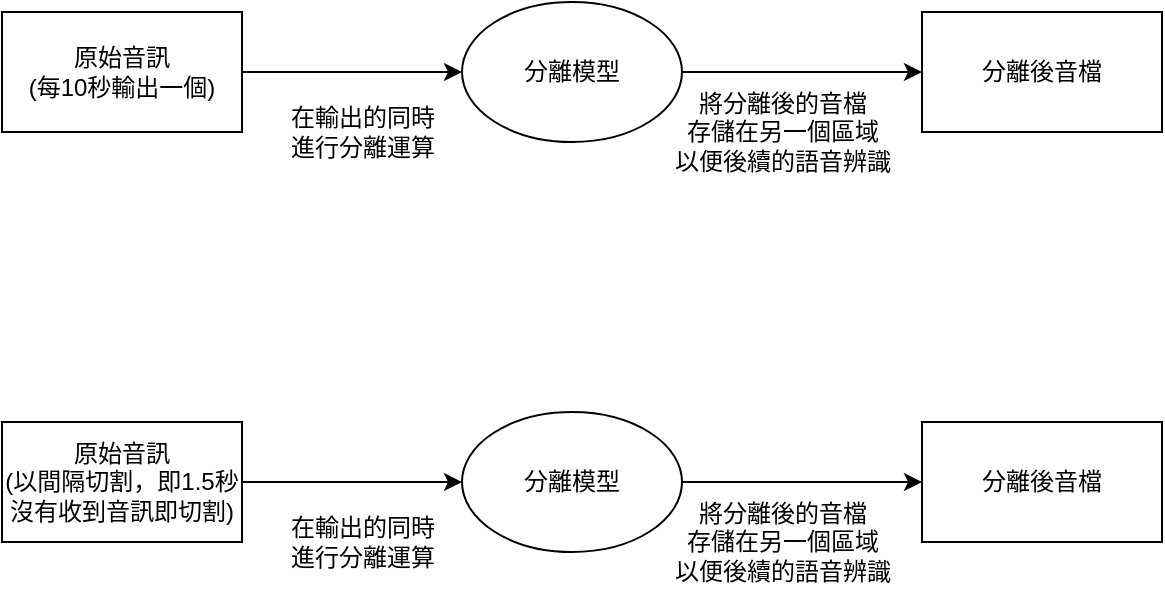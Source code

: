 <mxfile version="25.0.3">
  <diagram name="第 1 页" id="mbmaIwCZK5cXzv-pkxVY">
    <mxGraphModel dx="989" dy="514" grid="1" gridSize="10" guides="1" tooltips="1" connect="1" arrows="1" fold="1" page="1" pageScale="1" pageWidth="1654" pageHeight="1169" math="0" shadow="0">
      <root>
        <mxCell id="0" />
        <mxCell id="1" parent="0" />
        <mxCell id="Co1p_BzvC4izIlK4ZqVG-3" value="" style="edgeStyle=orthogonalEdgeStyle;rounded=0;orthogonalLoop=1;jettySize=auto;html=1;" parent="1" source="Co1p_BzvC4izIlK4ZqVG-1" target="Co1p_BzvC4izIlK4ZqVG-2" edge="1">
          <mxGeometry relative="1" as="geometry" />
        </mxCell>
        <mxCell id="Co1p_BzvC4izIlK4ZqVG-1" value="原始音訊&lt;div&gt;(每10秒輸出一個)&lt;/div&gt;" style="rounded=0;whiteSpace=wrap;html=1;" parent="1" vertex="1">
          <mxGeometry x="80" y="150" width="120" height="60" as="geometry" />
        </mxCell>
        <mxCell id="Co1p_BzvC4izIlK4ZqVG-5" value="" style="edgeStyle=orthogonalEdgeStyle;rounded=0;orthogonalLoop=1;jettySize=auto;html=1;" parent="1" source="Co1p_BzvC4izIlK4ZqVG-2" target="Co1p_BzvC4izIlK4ZqVG-4" edge="1">
          <mxGeometry relative="1" as="geometry" />
        </mxCell>
        <mxCell id="Co1p_BzvC4izIlK4ZqVG-2" value="分離模型" style="ellipse;whiteSpace=wrap;html=1;" parent="1" vertex="1">
          <mxGeometry x="310" y="145" width="110" height="70" as="geometry" />
        </mxCell>
        <mxCell id="Co1p_BzvC4izIlK4ZqVG-4" value="分離後音檔" style="rounded=0;whiteSpace=wrap;html=1;" parent="1" vertex="1">
          <mxGeometry x="540" y="150" width="120" height="60" as="geometry" />
        </mxCell>
        <mxCell id="Co1p_BzvC4izIlK4ZqVG-6" value="在輸出的同時&lt;div&gt;進行分離運算&lt;/div&gt;" style="text;html=1;align=center;verticalAlign=middle;resizable=0;points=[];autosize=1;strokeColor=none;fillColor=none;" parent="1" vertex="1">
          <mxGeometry x="210" y="190" width="100" height="40" as="geometry" />
        </mxCell>
        <mxCell id="Co1p_BzvC4izIlK4ZqVG-7" value="將分離後的音檔&lt;div&gt;存儲在另一個區域&lt;/div&gt;&lt;div&gt;以便後續的語音辨識&lt;/div&gt;" style="text;html=1;align=center;verticalAlign=middle;resizable=0;points=[];autosize=1;strokeColor=none;fillColor=none;" parent="1" vertex="1">
          <mxGeometry x="405" y="180" width="130" height="60" as="geometry" />
        </mxCell>
        <mxCell id="imE-p2sqSigTD8bL96RM-1" value="" style="edgeStyle=orthogonalEdgeStyle;rounded=0;orthogonalLoop=1;jettySize=auto;html=1;" edge="1" parent="1" source="imE-p2sqSigTD8bL96RM-2" target="imE-p2sqSigTD8bL96RM-4">
          <mxGeometry relative="1" as="geometry" />
        </mxCell>
        <mxCell id="imE-p2sqSigTD8bL96RM-2" value="原始音訊&lt;div&gt;(以間隔切割，即1.5秒沒有收到音訊即切割)&lt;/div&gt;" style="rounded=0;whiteSpace=wrap;html=1;" vertex="1" parent="1">
          <mxGeometry x="80" y="355" width="120" height="60" as="geometry" />
        </mxCell>
        <mxCell id="imE-p2sqSigTD8bL96RM-3" value="" style="edgeStyle=orthogonalEdgeStyle;rounded=0;orthogonalLoop=1;jettySize=auto;html=1;" edge="1" parent="1" source="imE-p2sqSigTD8bL96RM-4" target="imE-p2sqSigTD8bL96RM-5">
          <mxGeometry relative="1" as="geometry" />
        </mxCell>
        <mxCell id="imE-p2sqSigTD8bL96RM-4" value="分離模型" style="ellipse;whiteSpace=wrap;html=1;" vertex="1" parent="1">
          <mxGeometry x="310" y="350" width="110" height="70" as="geometry" />
        </mxCell>
        <mxCell id="imE-p2sqSigTD8bL96RM-5" value="分離後音檔" style="rounded=0;whiteSpace=wrap;html=1;" vertex="1" parent="1">
          <mxGeometry x="540" y="355" width="120" height="60" as="geometry" />
        </mxCell>
        <mxCell id="imE-p2sqSigTD8bL96RM-6" value="在輸出的同時&lt;div&gt;進行分離運算&lt;/div&gt;" style="text;html=1;align=center;verticalAlign=middle;resizable=0;points=[];autosize=1;strokeColor=none;fillColor=none;" vertex="1" parent="1">
          <mxGeometry x="210" y="395" width="100" height="40" as="geometry" />
        </mxCell>
        <mxCell id="imE-p2sqSigTD8bL96RM-7" value="將分離後的音檔&lt;div&gt;存儲在另一個區域&lt;/div&gt;&lt;div&gt;以便後續的語音辨識&lt;/div&gt;" style="text;html=1;align=center;verticalAlign=middle;resizable=0;points=[];autosize=1;strokeColor=none;fillColor=none;" vertex="1" parent="1">
          <mxGeometry x="405" y="385" width="130" height="60" as="geometry" />
        </mxCell>
      </root>
    </mxGraphModel>
  </diagram>
</mxfile>
